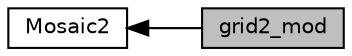 digraph "grid2_mod"
{
  edge [fontname="Helvetica",fontsize="10",labelfontname="Helvetica",labelfontsize="10"];
  node [fontname="Helvetica",fontsize="10",shape=box];
  rankdir=LR;
  Node2 [label="Mosaic2",height=0.2,width=0.4,color="black", fillcolor="white", style="filled",URL="$group__mosaic2.html",tooltip="Modules and associated files in the mosaic2 directory."];
  Node1 [label="grid2_mod",height=0.2,width=0.4,color="black", fillcolor="grey75", style="filled", fontcolor="black",tooltip="Routines for grid calculations, using FMS2 IO."];
  Node2->Node1 [shape=plaintext, dir="back", style="solid"];
}
